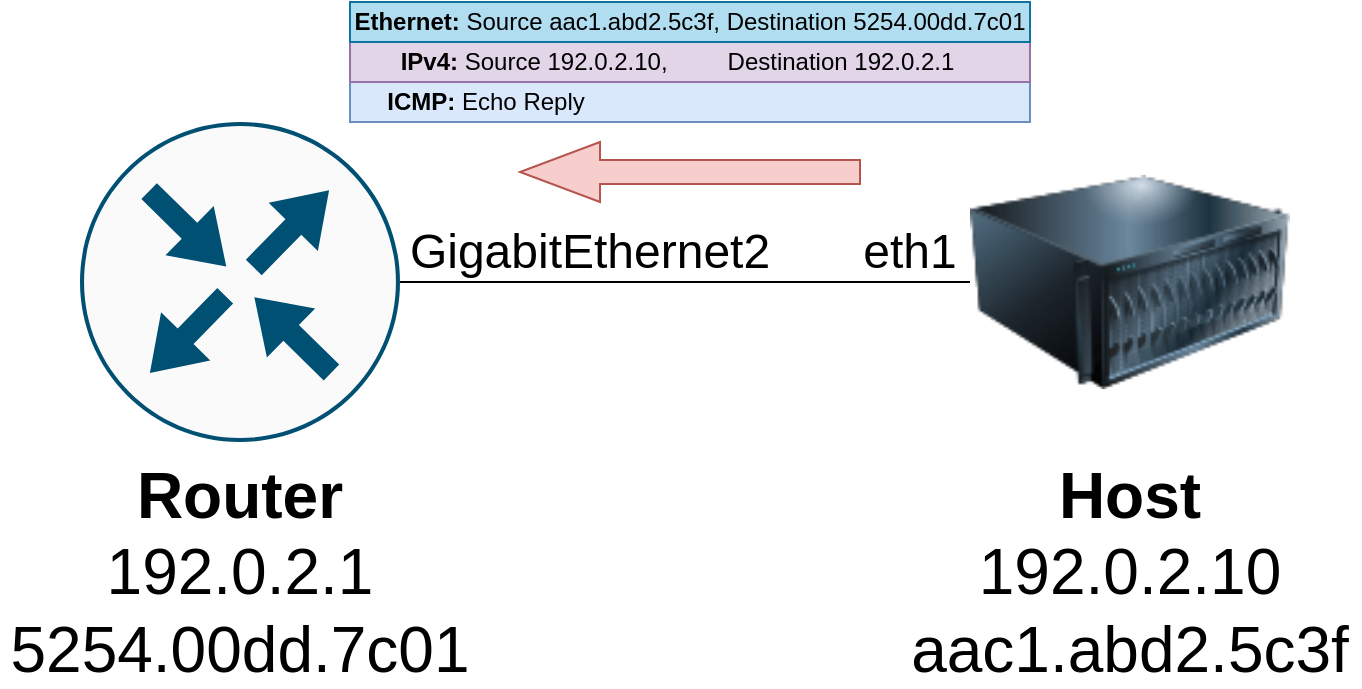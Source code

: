 <mxfile version="17.5.0" type="device"><diagram id="gkMwvEXVFvD15q9P0unt" name="Page-1"><mxGraphModel dx="780" dy="1112" grid="1" gridSize="10" guides="1" tooltips="1" connect="1" arrows="1" fold="1" page="1" pageScale="1" pageWidth="850" pageHeight="1100" math="0" shadow="0"><root><mxCell id="0"/><mxCell id="1" parent="0"/><mxCell id="rUtFMbiMm77uvTc8waQB-3" style="edgeStyle=orthogonalEdgeStyle;rounded=0;orthogonalLoop=1;jettySize=auto;html=1;exitX=1;exitY=0.5;exitDx=0;exitDy=0;exitPerimeter=0;entryX=0;entryY=0.5;entryDx=0;entryDy=0;endArrow=none;endFill=0;" parent="1" source="rUtFMbiMm77uvTc8waQB-1" target="rUtFMbiMm77uvTc8waQB-2" edge="1"><mxGeometry relative="1" as="geometry"/></mxCell><mxCell id="rUtFMbiMm77uvTc8waQB-1" value="" style="sketch=0;points=[[0.5,0,0],[1,0.5,0],[0.5,1,0],[0,0.5,0],[0.145,0.145,0],[0.856,0.145,0],[0.855,0.856,0],[0.145,0.855,0]];verticalLabelPosition=bottom;html=1;verticalAlign=top;aspect=fixed;align=center;pointerEvents=1;shape=mxgraph.cisco19.rect;prIcon=router;fillColor=#FAFAFA;strokeColor=#005073;" parent="1" vertex="1"><mxGeometry x="80" y="280" width="160" height="160" as="geometry"/></mxCell><mxCell id="rUtFMbiMm77uvTc8waQB-2" value="" style="image;html=1;image=img/lib/clip_art/computers/Server_128x128.png" parent="1" vertex="1"><mxGeometry x="525" y="280" width="160" height="160" as="geometry"/></mxCell><mxCell id="rUtFMbiMm77uvTc8waQB-4" value="&lt;font style=&quot;font-size: 32px&quot;&gt;&lt;b&gt;Router&lt;/b&gt;&lt;br&gt;192.0.2.1&lt;br&gt;5254.00dd.7c01&lt;/font&gt;" style="text;html=1;strokeColor=none;fillColor=none;align=center;verticalAlign=middle;whiteSpace=wrap;rounded=0;" parent="1" vertex="1"><mxGeometry x="40" y="450" width="240" height="110" as="geometry"/></mxCell><mxCell id="rUtFMbiMm77uvTc8waQB-5" value="&lt;font style=&quot;font-size: 32px&quot;&gt;&lt;b&gt;Host&lt;/b&gt;&lt;br&gt;192.0.2.10&lt;br&gt;aac1.abd2.5c3f&lt;/font&gt;" style="text;html=1;strokeColor=none;fillColor=none;align=center;verticalAlign=middle;whiteSpace=wrap;rounded=0;" parent="1" vertex="1"><mxGeometry x="490" y="450" width="230" height="110" as="geometry"/></mxCell><mxCell id="rUtFMbiMm77uvTc8waQB-6" value="&lt;font style=&quot;font-size: 24px&quot;&gt;GigabitEthernet2&lt;/font&gt;" style="text;html=1;strokeColor=none;fillColor=none;align=center;verticalAlign=middle;whiteSpace=wrap;rounded=0;fontSize=12;" parent="1" vertex="1"><mxGeometry x="290" y="335" width="90" height="20" as="geometry"/></mxCell><mxCell id="rUtFMbiMm77uvTc8waQB-8" value="&lt;font style=&quot;font-size: 24px&quot;&gt;eth1&lt;/font&gt;" style="text;html=1;strokeColor=none;fillColor=none;align=center;verticalAlign=middle;whiteSpace=wrap;rounded=0;fontSize=12;" parent="1" vertex="1"><mxGeometry x="470" y="330" width="50" height="30" as="geometry"/></mxCell><mxCell id="yRaKVGp9ywDn_agUIUlf-1" value="" style="html=1;shadow=0;dashed=0;align=center;verticalAlign=middle;shape=mxgraph.arrows2.arrow;dy=0.6;dx=40;notch=0;fillColor=#f8cecc;strokeColor=#b85450;rotation=-180;" parent="1" vertex="1"><mxGeometry x="300" y="290" width="170" height="30" as="geometry"/></mxCell><mxCell id="ToKD0hA5erJJSkoTdj1A-1" value="&lt;b&gt;&amp;nbsp; &amp;nbsp; &amp;nbsp;ICMP:&lt;/b&gt; Echo Reply" style="rounded=0;whiteSpace=wrap;html=1;align=left;fillColor=#dae8fc;strokeColor=#6c8ebf;" vertex="1" parent="1"><mxGeometry x="215" y="260" width="340" height="20" as="geometry"/></mxCell><mxCell id="ToKD0hA5erJJSkoTdj1A-2" value="&lt;b&gt;&amp;nbsp; &amp;nbsp; &amp;nbsp; &amp;nbsp;IPv4:&lt;/b&gt; Source 192.0.2.10,&amp;nbsp; &amp;nbsp; &amp;nbsp; &amp;nbsp; &amp;nbsp;Destination 192.0.2.1" style="rounded=0;whiteSpace=wrap;html=1;align=left;fillColor=#e1d5e7;strokeColor=#9673a6;" vertex="1" parent="1"><mxGeometry x="215" y="240" width="340" height="20" as="geometry"/></mxCell><mxCell id="ToKD0hA5erJJSkoTdj1A-3" value="&lt;b&gt;Ethernet:&lt;/b&gt; Source aac1.abd2.5c3f, Destination 5254.00dd.7c01" style="rounded=0;whiteSpace=wrap;html=1;fillColor=#b1ddf0;strokeColor=#10739e;" vertex="1" parent="1"><mxGeometry x="215" y="220" width="340" height="20" as="geometry"/></mxCell></root></mxGraphModel></diagram></mxfile>
